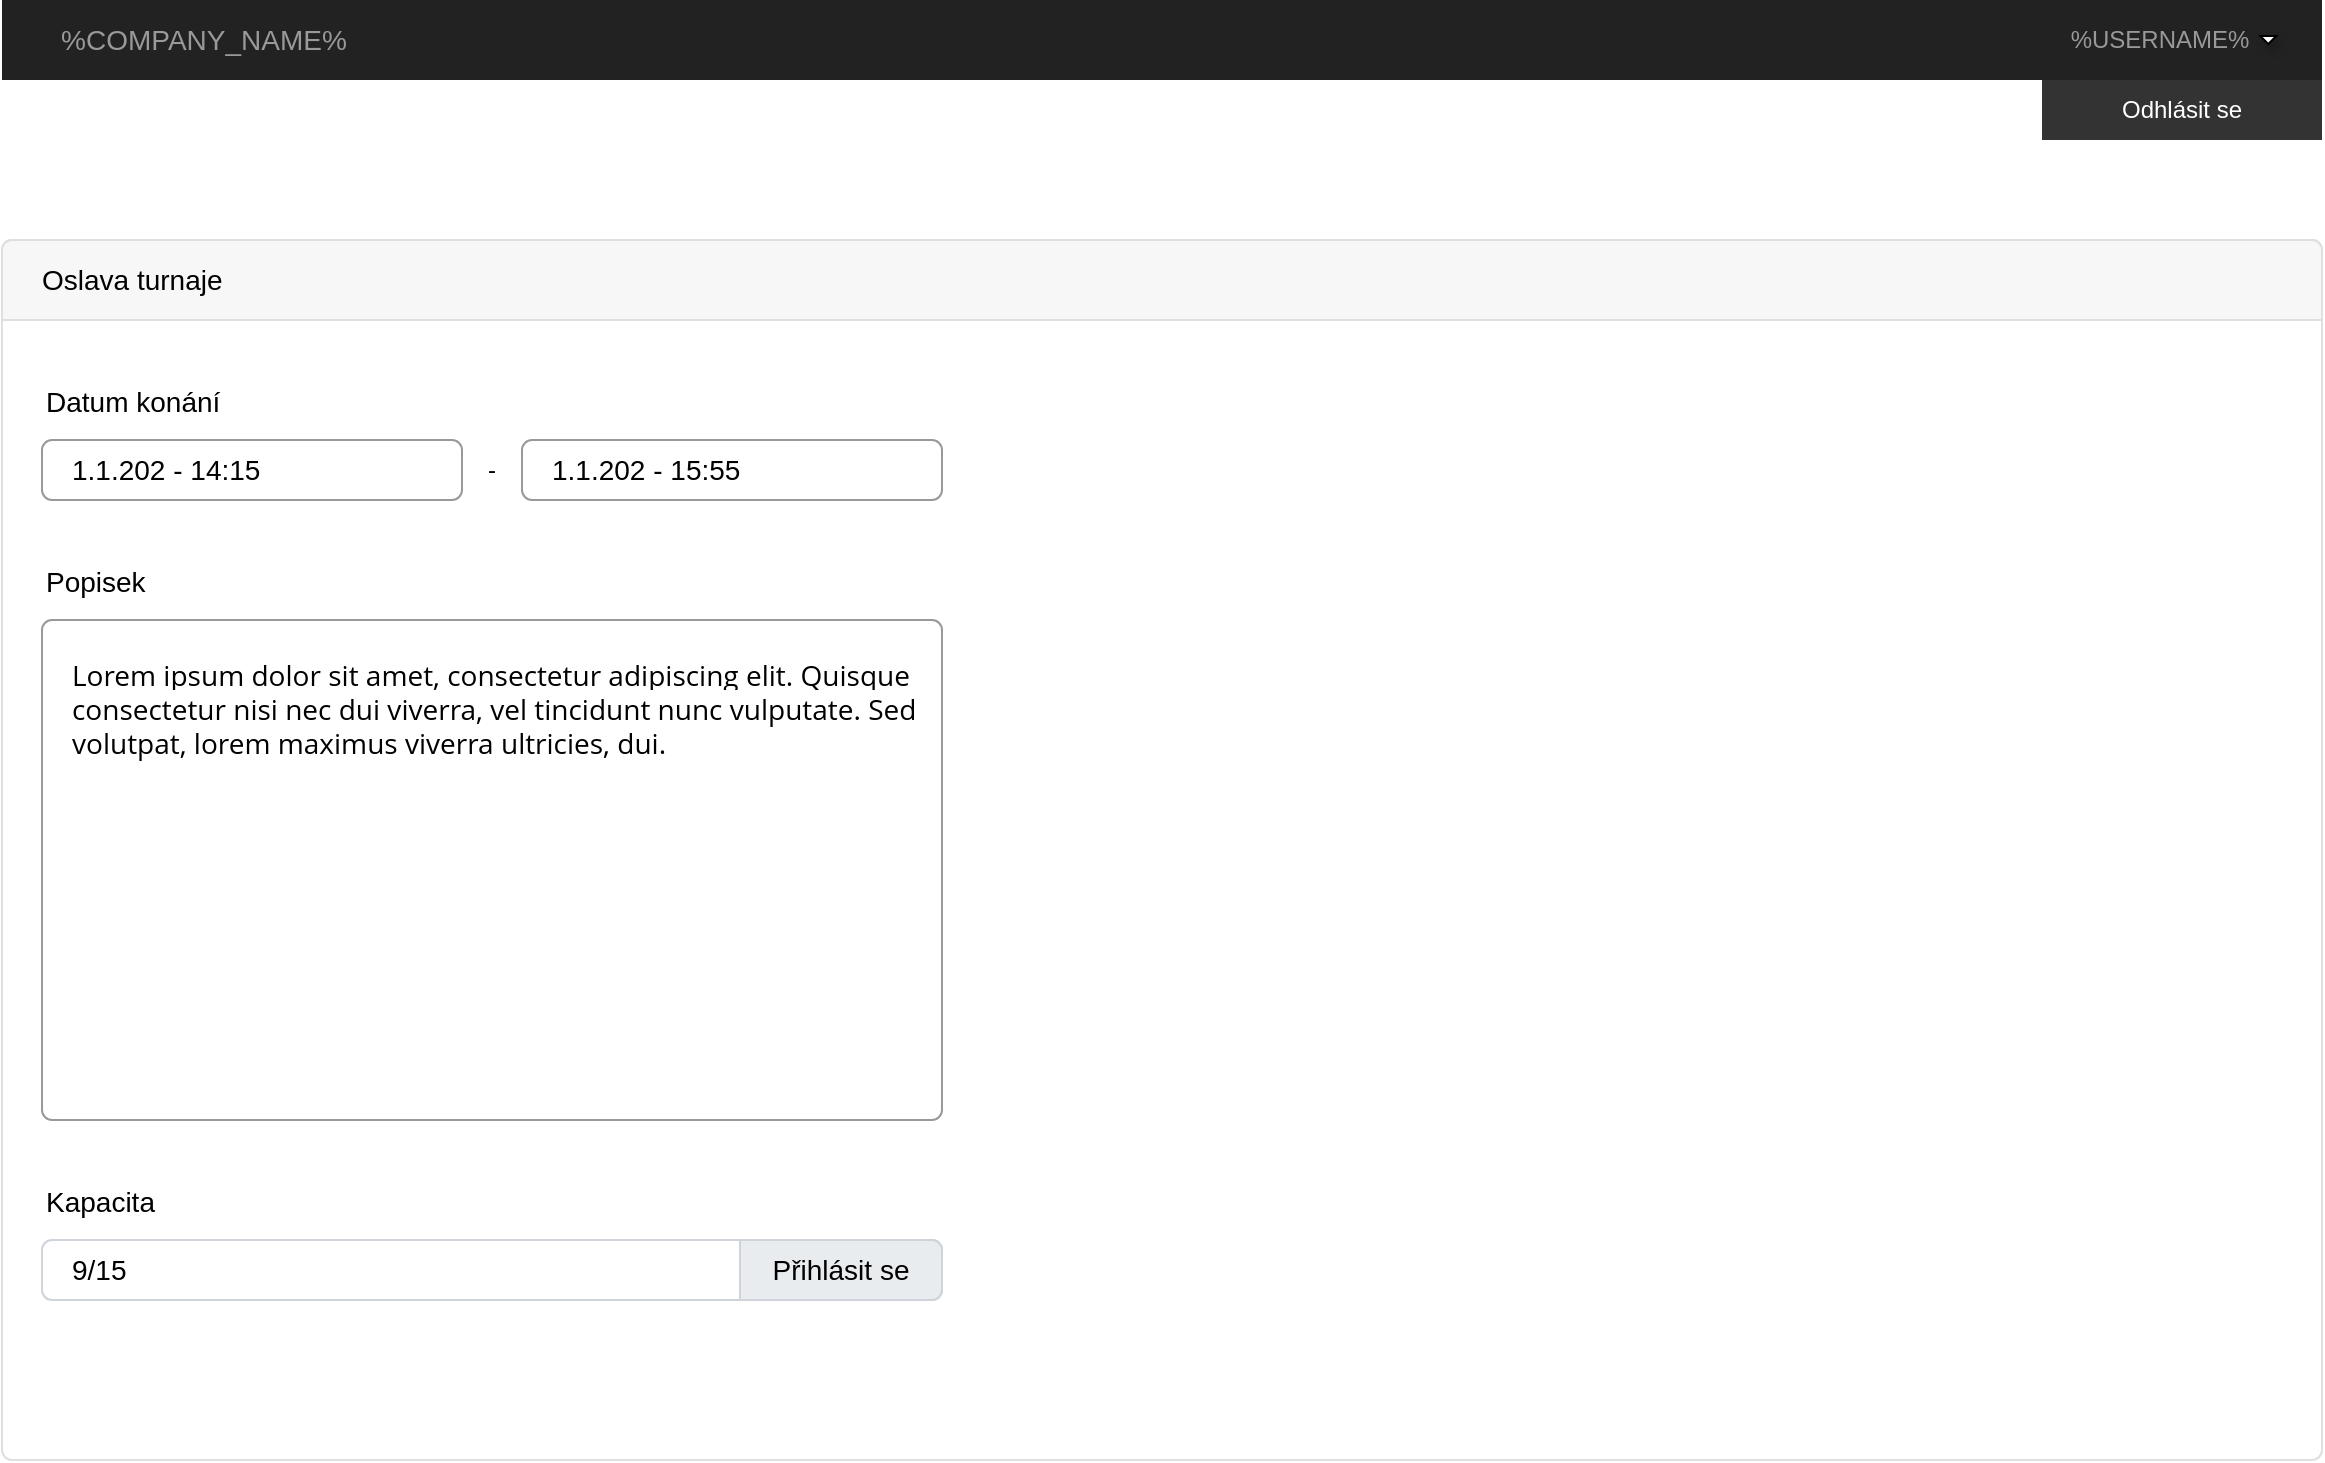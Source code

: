 <mxfile version="13.8.8" type="github">
  <diagram name="Page-1" id="c9db0220-8083-56f3-ca83-edcdcd058819">
    <mxGraphModel dx="1422" dy="705" grid="1" gridSize="10" guides="1" tooltips="1" connect="1" arrows="1" fold="1" page="1" pageScale="1.5" pageWidth="826" pageHeight="1169" background="#ffffff" math="0" shadow="0">
      <root>
        <mxCell id="0" style=";html=1;" />
        <mxCell id="1" style=";html=1;" parent="0" />
        <mxCell id="Cq8Omm-Z7LUM6qy5rBpM-1" value="" style="html=1;shadow=0;dashed=0;shape=mxgraph.bootstrap.rect;fillColor=#222222;strokeColor=none;whiteSpace=wrap;rounded=0;fontSize=12;fontColor=#000000;align=center;" vertex="1" parent="1">
          <mxGeometry x="40" y="70" width="1160" height="40" as="geometry" />
        </mxCell>
        <mxCell id="Cq8Omm-Z7LUM6qy5rBpM-2" value="%COMPANY_NAME%" style="html=1;shadow=0;dashed=0;fillColor=none;strokeColor=none;shape=mxgraph.bootstrap.rect;fontColor=#999999;fontSize=14;whiteSpace=wrap;" vertex="1" parent="Cq8Omm-Z7LUM6qy5rBpM-1">
          <mxGeometry width="201.629" height="40" as="geometry" />
        </mxCell>
        <mxCell id="Cq8Omm-Z7LUM6qy5rBpM-3" value="%USERNAME%" style="html=1;shadow=0;dashed=0;fillColor=none;strokeColor=none;shape=mxgraph.bootstrap.rect;fontColor=#999999;whiteSpace=wrap;" vertex="1" parent="Cq8Omm-Z7LUM6qy5rBpM-1">
          <mxGeometry x="998.062" width="161.938" height="40" as="geometry" />
        </mxCell>
        <mxCell id="Cq8Omm-Z7LUM6qy5rBpM-4" value="" style="shape=triangle;direction=south;rounded=0;shadow=1;fontSize=12;align=center;html=1;" vertex="1" parent="Cq8Omm-Z7LUM6qy5rBpM-1">
          <mxGeometry x="1129.121" y="18" width="8.065" height="4" as="geometry" />
        </mxCell>
        <mxCell id="Cq8Omm-Z7LUM6qy5rBpM-5" value="&lt;font color=&quot;#ffffff&quot;&gt;Odhlásit se&lt;/font&gt;" style="text;html=1;strokeColor=none;align=center;verticalAlign=middle;whiteSpace=wrap;rounded=0;fillColor=#333333;" vertex="1" parent="1">
          <mxGeometry x="1060" y="110" width="140" height="30" as="geometry" />
        </mxCell>
        <mxCell id="Cq8Omm-Z7LUM6qy5rBpM-6" value="" style="html=1;shadow=0;dashed=0;shape=mxgraph.bootstrap.rrect;rSize=5;strokeColor=#DFDFDF;html=1;whiteSpace=wrap;fillColor=#FFFFFF;fontColor=#000000;verticalAlign=top;" vertex="1" parent="1">
          <mxGeometry x="40" y="190" width="1160" height="610" as="geometry" />
        </mxCell>
        <mxCell id="Cq8Omm-Z7LUM6qy5rBpM-7" value="Oslava turnaje" style="html=1;shadow=0;dashed=0;shape=mxgraph.bootstrap.topButton;strokeColor=inherit;fillColor=#F7F7F7;rSize=5;perimeter=none;whiteSpace=wrap;resizeWidth=1;align=left;spacing=20;fontSize=14;" vertex="1" parent="Cq8Omm-Z7LUM6qy5rBpM-6">
          <mxGeometry width="1160" height="40" relative="1" as="geometry" />
        </mxCell>
        <mxCell id="Cq8Omm-Z7LUM6qy5rBpM-10" value="Datum konání" style="fillColor=none;strokeColor=none;align=left;fontSize=14;" vertex="1" parent="Cq8Omm-Z7LUM6qy5rBpM-6">
          <mxGeometry x="20" y="60" width="260" height="40" as="geometry" />
        </mxCell>
        <mxCell id="Cq8Omm-Z7LUM6qy5rBpM-11" value="1.1.202 - 14:15" style="html=1;shadow=0;dashed=0;shape=mxgraph.bootstrap.rrect;rSize=5;fillColor=none;strokeColor=#999999;align=left;spacing=15;fontSize=14;" vertex="1" parent="Cq8Omm-Z7LUM6qy5rBpM-6">
          <mxGeometry x="20" y="100" width="210" height="30" as="geometry" />
        </mxCell>
        <mxCell id="Cq8Omm-Z7LUM6qy5rBpM-13" value="1.1.202 - 15:55" style="html=1;shadow=0;dashed=0;shape=mxgraph.bootstrap.rrect;rSize=5;fillColor=none;strokeColor=#999999;align=left;spacing=15;fontSize=14;" vertex="1" parent="Cq8Omm-Z7LUM6qy5rBpM-6">
          <mxGeometry x="260" y="100" width="210" height="30" as="geometry" />
        </mxCell>
        <mxCell id="Cq8Omm-Z7LUM6qy5rBpM-14" value="-" style="text;html=1;strokeColor=none;fillColor=none;align=center;verticalAlign=middle;whiteSpace=wrap;rounded=0;" vertex="1" parent="Cq8Omm-Z7LUM6qy5rBpM-6">
          <mxGeometry x="230" y="105" width="30" height="20" as="geometry" />
        </mxCell>
        <mxCell id="Cq8Omm-Z7LUM6qy5rBpM-16" value="Popisek" style="fillColor=none;strokeColor=none;align=left;fontSize=14;" vertex="1" parent="Cq8Omm-Z7LUM6qy5rBpM-6">
          <mxGeometry x="20" y="150" width="260" height="40" as="geometry" />
        </mxCell>
        <mxCell id="Cq8Omm-Z7LUM6qy5rBpM-17" value="&lt;span style=&quot;font-family: &amp;quot;open sans&amp;quot;, arial, sans-serif; background-color: rgb(255, 255, 255); line-height: 100%;&quot;&gt;Lorem ipsum dolor sit amet, consectetur adipiscing elit. Quisque &lt;br&gt;consectetur nisi nec dui viverra, vel tincidunt nunc vulputate. Sed&lt;br&gt;volutpat, lorem maximus viverra ultricies, dui.&lt;/span&gt;" style="html=1;shadow=0;dashed=0;shape=mxgraph.bootstrap.rrect;rSize=5;fillColor=none;strokeColor=#999999;align=left;spacing=15;fontSize=14;verticalAlign=top;" vertex="1" parent="Cq8Omm-Z7LUM6qy5rBpM-6">
          <mxGeometry x="20" y="190" width="450" height="250" as="geometry" />
        </mxCell>
        <mxCell id="Cq8Omm-Z7LUM6qy5rBpM-18" value="Kapacita" style="fillColor=none;strokeColor=none;align=left;fontSize=14;" vertex="1" parent="Cq8Omm-Z7LUM6qy5rBpM-6">
          <mxGeometry x="20" y="460" width="260" height="40" as="geometry" />
        </mxCell>
        <mxCell id="Cq8Omm-Z7LUM6qy5rBpM-20" value="&lt;font color=&quot;#000000&quot;&gt;9/15&lt;/font&gt;" style="html=1;shadow=0;dashed=0;shape=mxgraph.bootstrap.rrect;rSize=5;strokeColor=#CED4DA;html=1;whiteSpace=wrap;fillColor=#FFFFFF;fontColor=#7D868C;align=left;spacingLeft=0;spacing=15;fontSize=14;" vertex="1" parent="Cq8Omm-Z7LUM6qy5rBpM-6">
          <mxGeometry x="20" y="500" width="450" height="30" as="geometry" />
        </mxCell>
        <mxCell id="Cq8Omm-Z7LUM6qy5rBpM-21" value="Přihlásit se" style="html=1;shadow=0;dashed=0;shape=mxgraph.bootstrap.rightButton;strokeColor=inherit;gradientColor=inherit;fillColor=#E9ECEF;rSize=5;perimeter=none;whiteSpace=wrap;resizeHeight=1;fontSize=14;" vertex="1" parent="Cq8Omm-Z7LUM6qy5rBpM-20">
          <mxGeometry x="1" width="101" height="30" relative="1" as="geometry">
            <mxPoint x="-101" as="offset" />
          </mxGeometry>
        </mxCell>
      </root>
    </mxGraphModel>
  </diagram>
</mxfile>
